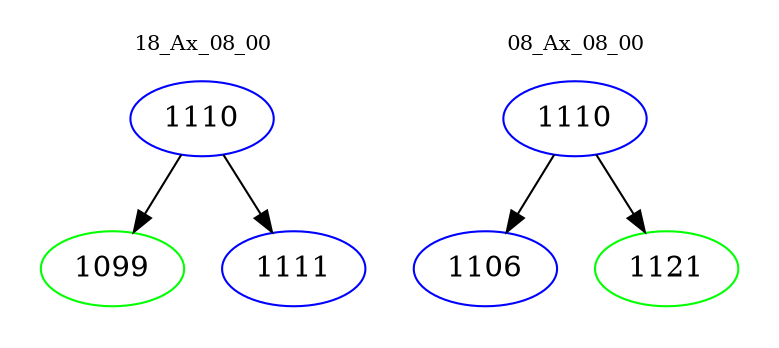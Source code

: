 digraph{
subgraph cluster_0 {
color = white
label = "18_Ax_08_00";
fontsize=10;
T0_1110 [label="1110", color="blue"]
T0_1110 -> T0_1099 [color="black"]
T0_1099 [label="1099", color="green"]
T0_1110 -> T0_1111 [color="black"]
T0_1111 [label="1111", color="blue"]
}
subgraph cluster_1 {
color = white
label = "08_Ax_08_00";
fontsize=10;
T1_1110 [label="1110", color="blue"]
T1_1110 -> T1_1106 [color="black"]
T1_1106 [label="1106", color="blue"]
T1_1110 -> T1_1121 [color="black"]
T1_1121 [label="1121", color="green"]
}
}
